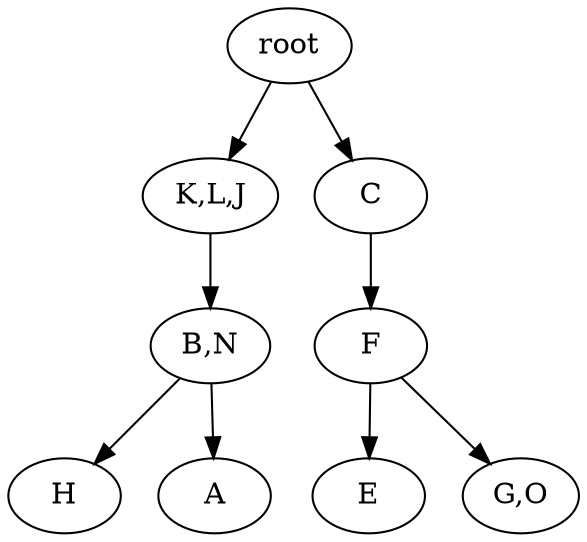 strict digraph G {
	graph [name=G];
	0	 [label=root];
	3	 [label="K,L,J"];
	0 -> 3;
	2	 [label=C];
	0 -> 2;
	4	 [label="B,N"];
	3 -> 4;
	6	 [label=H];
	4 -> 6;
	5	 [label=A];
	4 -> 5;
	7	 [label=F];
	2 -> 7;
	10	 [label=E];
	7 -> 10;
	8	 [label="G,O"];
	7 -> 8;
}
